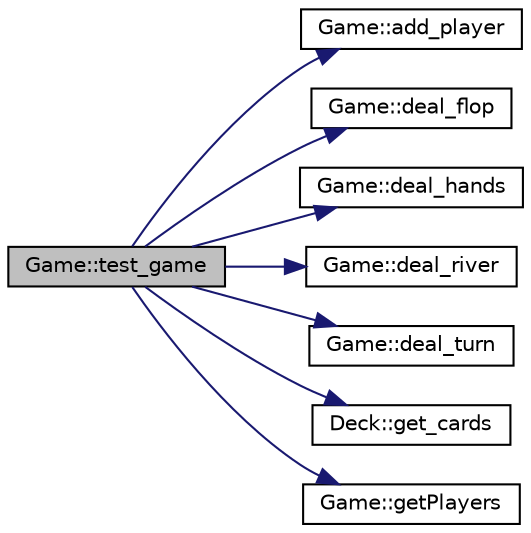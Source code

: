 digraph "Game::test_game"
{
 // INTERACTIVE_SVG=YES
 // LATEX_PDF_SIZE
  edge [fontname="Helvetica",fontsize="10",labelfontname="Helvetica",labelfontsize="10"];
  node [fontname="Helvetica",fontsize="10",shape=record];
  rankdir="LR";
  Node1 [label="Game::test_game",height=0.2,width=0.4,color="black", fillcolor="grey75", style="filled", fontcolor="black",tooltip="Tests the Game class functionality."];
  Node1 -> Node2 [color="midnightblue",fontsize="10",style="solid",fontname="Helvetica"];
  Node2 [label="Game::add_player",height=0.2,width=0.4,color="black", fillcolor="white", style="filled",URL="$class_game.html#a57916fe5cb55a85464371173571cf681",tooltip="Adds a player to the game."];
  Node1 -> Node3 [color="midnightblue",fontsize="10",style="solid",fontname="Helvetica"];
  Node3 [label="Game::deal_flop",height=0.2,width=0.4,color="black", fillcolor="white", style="filled",URL="$class_game.html#adc83a8bdd3819b0eab1540bf1d6dd1c0",tooltip="Deals the flop (the first three community cards)."];
  Node1 -> Node4 [color="midnightblue",fontsize="10",style="solid",fontname="Helvetica"];
  Node4 [label="Game::deal_hands",height=0.2,width=0.4,color="black", fillcolor="white", style="filled",URL="$class_game.html#a5cc682e0e2c72be6768cdacc9aec26ae",tooltip="Deals the hands to the players."];
  Node1 -> Node5 [color="midnightblue",fontsize="10",style="solid",fontname="Helvetica"];
  Node5 [label="Game::deal_river",height=0.2,width=0.4,color="black", fillcolor="white", style="filled",URL="$class_game.html#abe6dc7900667fabf1048c5391ce9a4bc",tooltip="Deals the river (the fifth community card)."];
  Node1 -> Node6 [color="midnightblue",fontsize="10",style="solid",fontname="Helvetica"];
  Node6 [label="Game::deal_turn",height=0.2,width=0.4,color="black", fillcolor="white", style="filled",URL="$class_game.html#a5fd04d6cb5e1e60a10db3a29fcad71e9",tooltip="Deals the turn (the fourth community card)."];
  Node1 -> Node7 [color="midnightblue",fontsize="10",style="solid",fontname="Helvetica"];
  Node7 [label="Deck::get_cards",height=0.2,width=0.4,color="black", fillcolor="white", style="filled",URL="$class_deck.html#a2fe0172048296260450a74035a34db9b",tooltip="Retrieves the current set of cards in the deck."];
  Node1 -> Node8 [color="midnightblue",fontsize="10",style="solid",fontname="Helvetica"];
  Node8 [label="Game::getPlayers",height=0.2,width=0.4,color="black", fillcolor="white", style="filled",URL="$class_game.html#a57e5aef2f67e77929842fab7a78404ea",tooltip="Gets the players in the game."];
}
